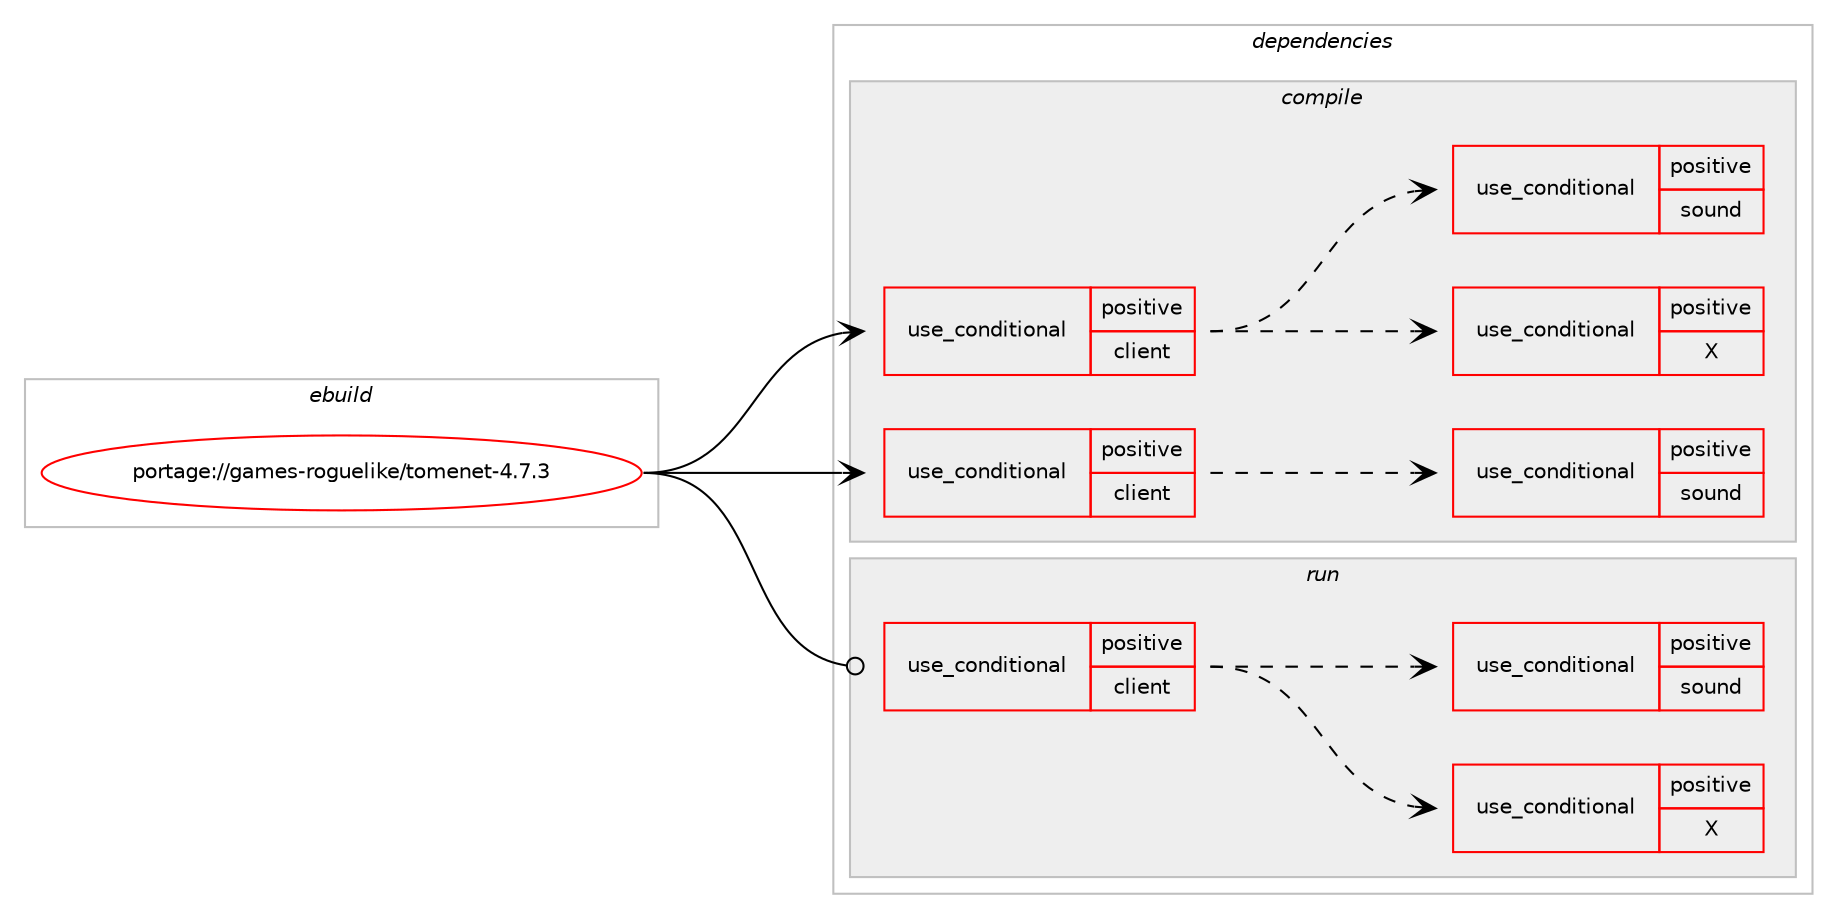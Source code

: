 digraph prolog {

# *************
# Graph options
# *************

newrank=true;
concentrate=true;
compound=true;
graph [rankdir=LR,fontname=Helvetica,fontsize=10,ranksep=1.5];#, ranksep=2.5, nodesep=0.2];
edge  [arrowhead=vee];
node  [fontname=Helvetica,fontsize=10];

# **********
# The ebuild
# **********

subgraph cluster_leftcol {
color=gray;
rank=same;
label=<<i>ebuild</i>>;
id [label="portage://games-roguelike/tomenet-4.7.3", color=red, width=4, href="../games-roguelike/tomenet-4.7.3.svg"];
}

# ****************
# The dependencies
# ****************

subgraph cluster_midcol {
color=gray;
label=<<i>dependencies</i>>;
subgraph cluster_compile {
fillcolor="#eeeeee";
style=filled;
label=<<i>compile</i>>;
subgraph cond63009 {
dependency116402 [label=<<TABLE BORDER="0" CELLBORDER="1" CELLSPACING="0" CELLPADDING="4"><TR><TD ROWSPAN="3" CELLPADDING="10">use_conditional</TD></TR><TR><TD>positive</TD></TR><TR><TD>client</TD></TR></TABLE>>, shape=none, color=red];
subgraph cond63010 {
dependency116403 [label=<<TABLE BORDER="0" CELLBORDER="1" CELLSPACING="0" CELLPADDING="4"><TR><TD ROWSPAN="3" CELLPADDING="10">use_conditional</TD></TR><TR><TD>positive</TD></TR><TR><TD>X</TD></TR></TABLE>>, shape=none, color=red];
# *** BEGIN UNKNOWN DEPENDENCY TYPE (TODO) ***
# dependency116403 -> package_dependency(portage://games-roguelike/tomenet-4.7.3,install,no,x11-libs,libX11,none,[,,],[],[])
# *** END UNKNOWN DEPENDENCY TYPE (TODO) ***

}
dependency116402:e -> dependency116403:w [weight=20,style="dashed",arrowhead="vee"];
subgraph cond63011 {
dependency116404 [label=<<TABLE BORDER="0" CELLBORDER="1" CELLSPACING="0" CELLPADDING="4"><TR><TD ROWSPAN="3" CELLPADDING="10">use_conditional</TD></TR><TR><TD>positive</TD></TR><TR><TD>sound</TD></TR></TABLE>>, shape=none, color=red];
# *** BEGIN UNKNOWN DEPENDENCY TYPE (TODO) ***
# dependency116404 -> package_dependency(portage://games-roguelike/tomenet-4.7.3,install,no,media-libs,libsdl,none,[,,],[],[use(enable(sound),none)])
# *** END UNKNOWN DEPENDENCY TYPE (TODO) ***

# *** BEGIN UNKNOWN DEPENDENCY TYPE (TODO) ***
# dependency116404 -> package_dependency(portage://games-roguelike/tomenet-4.7.3,install,no,media-libs,sdl-mixer,none,[,,],[],[use(enable(vorbis),none),use(enable(smpeg),none),use(enable(mp3),none)])
# *** END UNKNOWN DEPENDENCY TYPE (TODO) ***

}
dependency116402:e -> dependency116404:w [weight=20,style="dashed",arrowhead="vee"];
}
id:e -> dependency116402:w [weight=20,style="solid",arrowhead="vee"];
subgraph cond63012 {
dependency116405 [label=<<TABLE BORDER="0" CELLBORDER="1" CELLSPACING="0" CELLPADDING="4"><TR><TD ROWSPAN="3" CELLPADDING="10">use_conditional</TD></TR><TR><TD>positive</TD></TR><TR><TD>client</TD></TR></TABLE>>, shape=none, color=red];
subgraph cond63013 {
dependency116406 [label=<<TABLE BORDER="0" CELLBORDER="1" CELLSPACING="0" CELLPADDING="4"><TR><TD ROWSPAN="3" CELLPADDING="10">use_conditional</TD></TR><TR><TD>positive</TD></TR><TR><TD>sound</TD></TR></TABLE>>, shape=none, color=red];
# *** BEGIN UNKNOWN DEPENDENCY TYPE (TODO) ***
# dependency116406 -> package_dependency(portage://games-roguelike/tomenet-4.7.3,install,no,app-arch,p7zip,none,[,,],[],[use(enable(wxwidgets),none)])
# *** END UNKNOWN DEPENDENCY TYPE (TODO) ***

}
dependency116405:e -> dependency116406:w [weight=20,style="dashed",arrowhead="vee"];
}
id:e -> dependency116405:w [weight=20,style="solid",arrowhead="vee"];
# *** BEGIN UNKNOWN DEPENDENCY TYPE (TODO) ***
# id -> package_dependency(portage://games-roguelike/tomenet-4.7.3,install,no,dev-util,desktop-file-utils,none,[,,],[],[])
# *** END UNKNOWN DEPENDENCY TYPE (TODO) ***

# *** BEGIN UNKNOWN DEPENDENCY TYPE (TODO) ***
# id -> package_dependency(portage://games-roguelike/tomenet-4.7.3,install,no,sys-libs,ncurses,none,[,,],[slot(0)],[])
# *** END UNKNOWN DEPENDENCY TYPE (TODO) ***

# *** BEGIN UNKNOWN DEPENDENCY TYPE (TODO) ***
# id -> package_dependency(portage://games-roguelike/tomenet-4.7.3,install,no,x11-misc,shared-mime-info,none,[,,],[],[])
# *** END UNKNOWN DEPENDENCY TYPE (TODO) ***

}
subgraph cluster_compileandrun {
fillcolor="#eeeeee";
style=filled;
label=<<i>compile and run</i>>;
}
subgraph cluster_run {
fillcolor="#eeeeee";
style=filled;
label=<<i>run</i>>;
subgraph cond63014 {
dependency116407 [label=<<TABLE BORDER="0" CELLBORDER="1" CELLSPACING="0" CELLPADDING="4"><TR><TD ROWSPAN="3" CELLPADDING="10">use_conditional</TD></TR><TR><TD>positive</TD></TR><TR><TD>client</TD></TR></TABLE>>, shape=none, color=red];
subgraph cond63015 {
dependency116408 [label=<<TABLE BORDER="0" CELLBORDER="1" CELLSPACING="0" CELLPADDING="4"><TR><TD ROWSPAN="3" CELLPADDING="10">use_conditional</TD></TR><TR><TD>positive</TD></TR><TR><TD>X</TD></TR></TABLE>>, shape=none, color=red];
# *** BEGIN UNKNOWN DEPENDENCY TYPE (TODO) ***
# dependency116408 -> package_dependency(portage://games-roguelike/tomenet-4.7.3,run,no,x11-libs,libX11,none,[,,],[],[])
# *** END UNKNOWN DEPENDENCY TYPE (TODO) ***

}
dependency116407:e -> dependency116408:w [weight=20,style="dashed",arrowhead="vee"];
subgraph cond63016 {
dependency116409 [label=<<TABLE BORDER="0" CELLBORDER="1" CELLSPACING="0" CELLPADDING="4"><TR><TD ROWSPAN="3" CELLPADDING="10">use_conditional</TD></TR><TR><TD>positive</TD></TR><TR><TD>sound</TD></TR></TABLE>>, shape=none, color=red];
# *** BEGIN UNKNOWN DEPENDENCY TYPE (TODO) ***
# dependency116409 -> package_dependency(portage://games-roguelike/tomenet-4.7.3,run,no,media-libs,libsdl,none,[,,],[],[use(enable(sound),none)])
# *** END UNKNOWN DEPENDENCY TYPE (TODO) ***

# *** BEGIN UNKNOWN DEPENDENCY TYPE (TODO) ***
# dependency116409 -> package_dependency(portage://games-roguelike/tomenet-4.7.3,run,no,media-libs,sdl-mixer,none,[,,],[],[use(enable(vorbis),none),use(enable(smpeg),none),use(enable(mp3),none)])
# *** END UNKNOWN DEPENDENCY TYPE (TODO) ***

}
dependency116407:e -> dependency116409:w [weight=20,style="dashed",arrowhead="vee"];
}
id:e -> dependency116407:w [weight=20,style="solid",arrowhead="odot"];
# *** BEGIN UNKNOWN DEPENDENCY TYPE (TODO) ***
# id -> package_dependency(portage://games-roguelike/tomenet-4.7.3,run,no,sys-libs,ncurses,none,[,,],[slot(0)],[])
# *** END UNKNOWN DEPENDENCY TYPE (TODO) ***

}
}

# **************
# The candidates
# **************

subgraph cluster_choices {
rank=same;
color=gray;
label=<<i>candidates</i>>;

}

}
